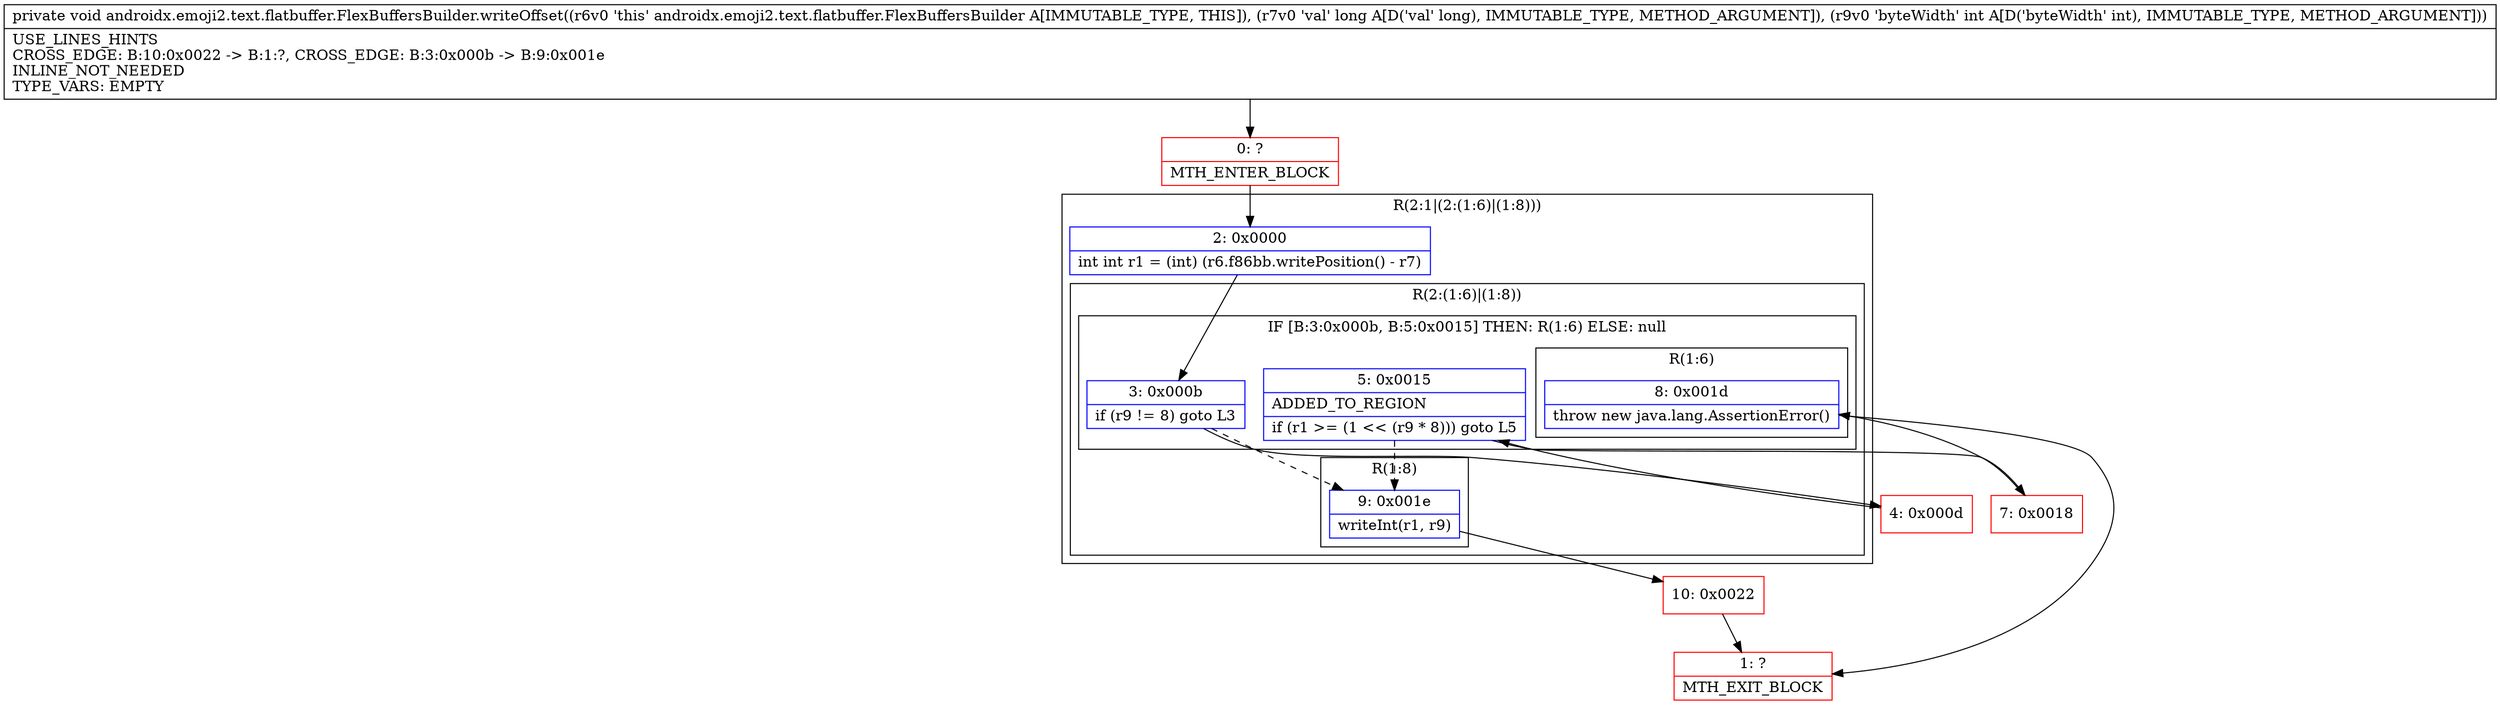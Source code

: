 digraph "CFG forandroidx.emoji2.text.flatbuffer.FlexBuffersBuilder.writeOffset(JI)V" {
subgraph cluster_Region_2138103557 {
label = "R(2:1|(2:(1:6)|(1:8)))";
node [shape=record,color=blue];
Node_2 [shape=record,label="{2\:\ 0x0000|int int r1 = (int) (r6.f86bb.writePosition() \- r7)\l}"];
subgraph cluster_Region_1640680600 {
label = "R(2:(1:6)|(1:8))";
node [shape=record,color=blue];
subgraph cluster_IfRegion_1286838292 {
label = "IF [B:3:0x000b, B:5:0x0015] THEN: R(1:6) ELSE: null";
node [shape=record,color=blue];
Node_3 [shape=record,label="{3\:\ 0x000b|if (r9 != 8) goto L3\l}"];
Node_5 [shape=record,label="{5\:\ 0x0015|ADDED_TO_REGION\l|if (r1 \>= (1 \<\< (r9 * 8))) goto L5\l}"];
subgraph cluster_Region_1664176563 {
label = "R(1:6)";
node [shape=record,color=blue];
Node_8 [shape=record,label="{8\:\ 0x001d|throw new java.lang.AssertionError()\l}"];
}
}
subgraph cluster_Region_143591971 {
label = "R(1:8)";
node [shape=record,color=blue];
Node_9 [shape=record,label="{9\:\ 0x001e|writeInt(r1, r9)\l}"];
}
}
}
Node_0 [shape=record,color=red,label="{0\:\ ?|MTH_ENTER_BLOCK\l}"];
Node_4 [shape=record,color=red,label="{4\:\ 0x000d}"];
Node_7 [shape=record,color=red,label="{7\:\ 0x0018}"];
Node_1 [shape=record,color=red,label="{1\:\ ?|MTH_EXIT_BLOCK\l}"];
Node_10 [shape=record,color=red,label="{10\:\ 0x0022}"];
MethodNode[shape=record,label="{private void androidx.emoji2.text.flatbuffer.FlexBuffersBuilder.writeOffset((r6v0 'this' androidx.emoji2.text.flatbuffer.FlexBuffersBuilder A[IMMUTABLE_TYPE, THIS]), (r7v0 'val' long A[D('val' long), IMMUTABLE_TYPE, METHOD_ARGUMENT]), (r9v0 'byteWidth' int A[D('byteWidth' int), IMMUTABLE_TYPE, METHOD_ARGUMENT]))  | USE_LINES_HINTS\lCROSS_EDGE: B:10:0x0022 \-\> B:1:?, CROSS_EDGE: B:3:0x000b \-\> B:9:0x001e\lINLINE_NOT_NEEDED\lTYPE_VARS: EMPTY\l}"];
MethodNode -> Node_0;Node_2 -> Node_3;
Node_3 -> Node_4;
Node_3 -> Node_9[style=dashed];
Node_5 -> Node_7;
Node_5 -> Node_9[style=dashed];
Node_8 -> Node_1;
Node_9 -> Node_10;
Node_0 -> Node_2;
Node_4 -> Node_5;
Node_7 -> Node_8;
Node_10 -> Node_1;
}

